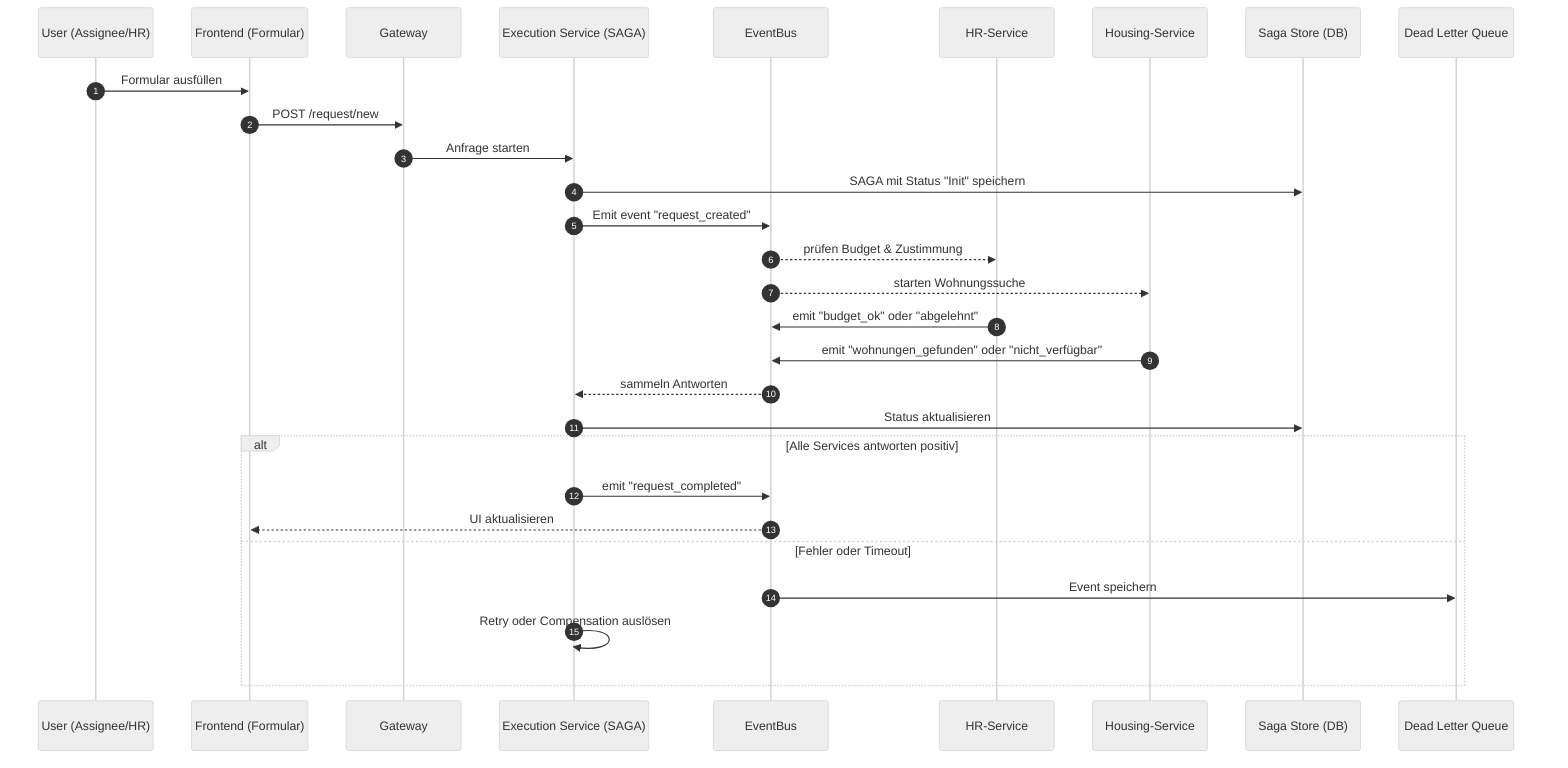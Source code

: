 ---
config:
  theme: neutral
  layout: top-down
  look: handDrawn
---
sequenceDiagram
  autonumber
  participant U as User (Assignee/HR)
  participant UI as Frontend (Formular)
  participant GW as Gateway
  participant EX as Execution Service (SAGA)
  participant EB as EventBus
  participant HR as HR-Service
  participant HO as Housing-Service
  participant DB as Saga Store (DB)
  participant DLQ as Dead Letter Queue
  U->>UI: Formular ausfüllen
  UI->>GW: POST /request/new
  GW->>EX: Anfrage starten
  EX->>DB: SAGA mit Status "Init" speichern
  EX->>EB: Emit event "request_created"
  EB-->>HR: prüfen Budget & Zustimmung
  EB-->>HO: starten Wohnungssuche
  HR->>EB: emit "budget_ok" oder "abgelehnt"
  HO->>EB: emit "wohnungen_gefunden" oder "nicht_verfügbar"
  EB-->>EX: sammeln Antworten
  EX->>DB: Status aktualisieren
  alt Alle Services antworten positiv
    EX->>EB: emit "request_completed"
    EB-->>UI: UI aktualisieren
  else Fehler oder Timeout
    EB->>DLQ: Event speichern
    EX->>EX: Retry oder Compensation auslösen
  end